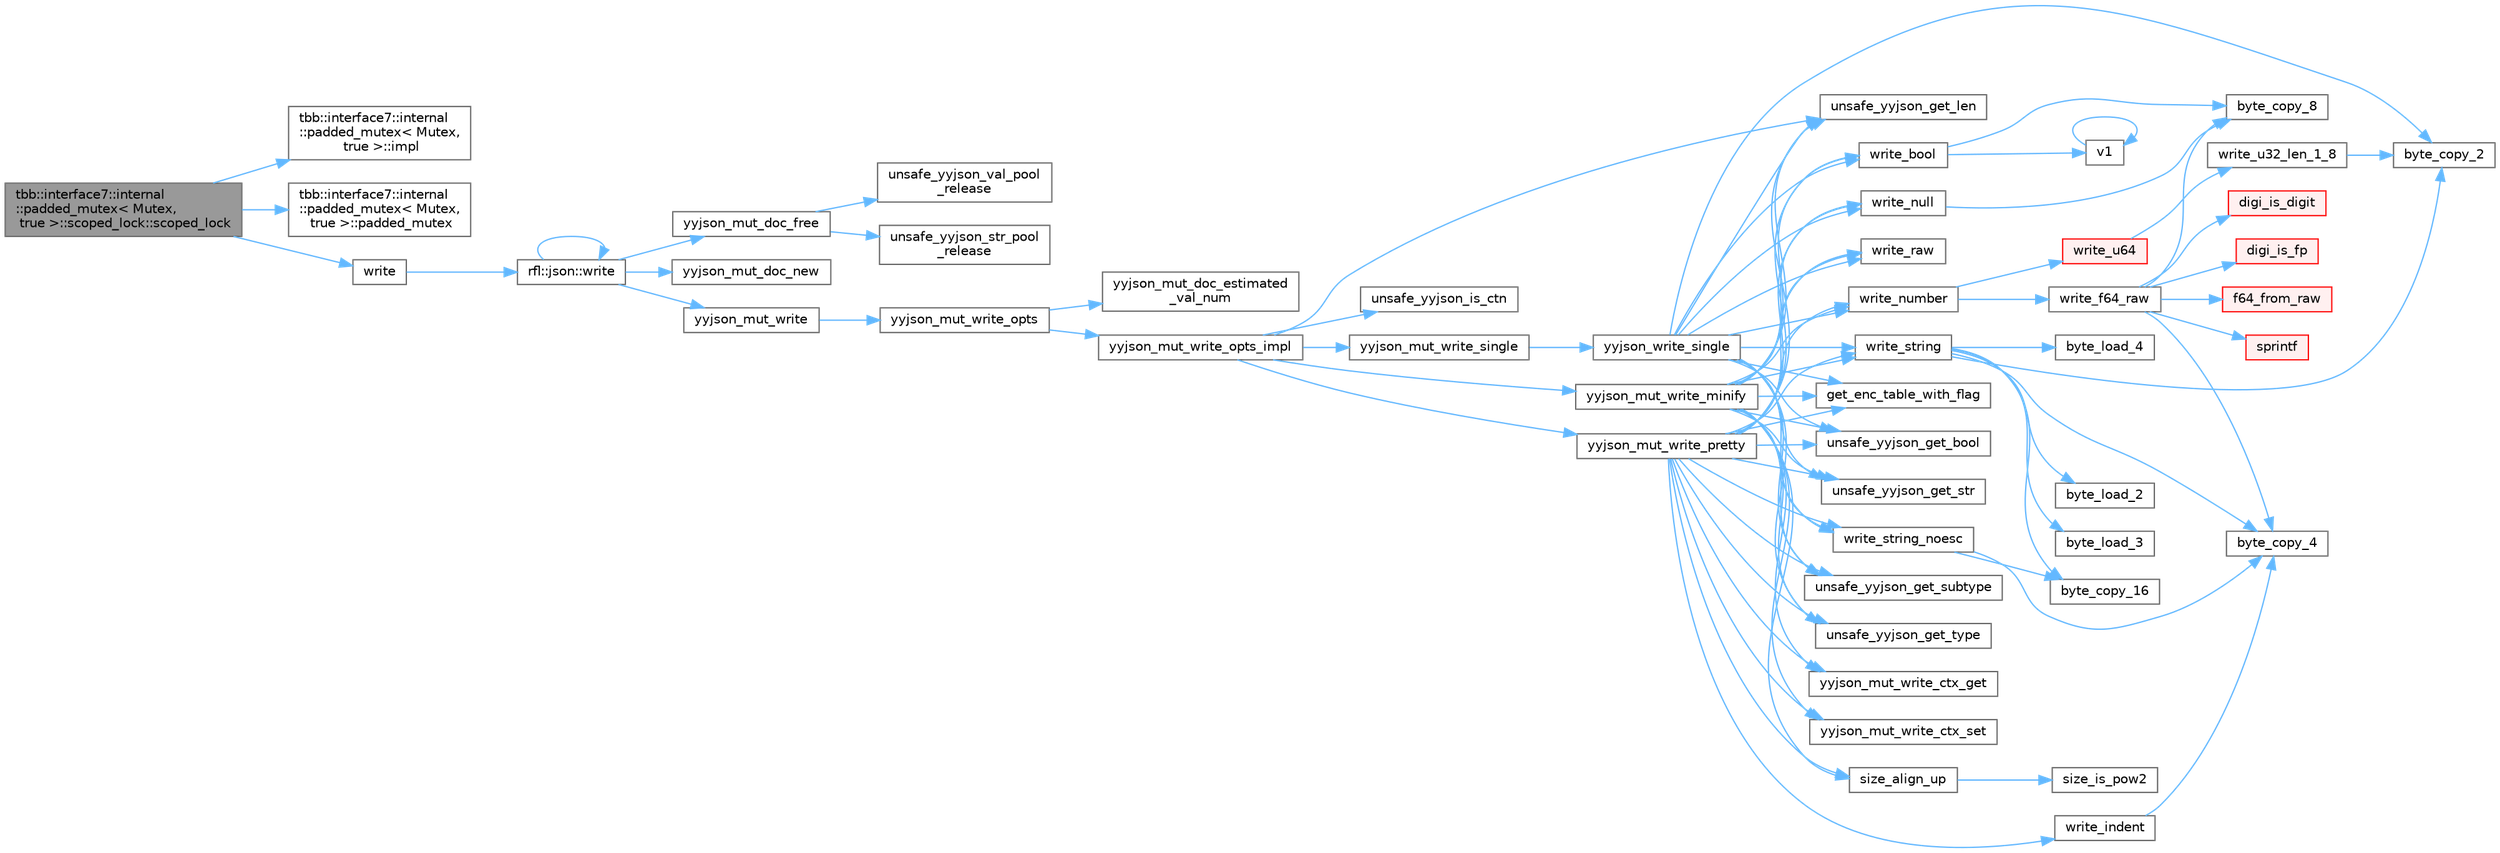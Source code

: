 digraph "tbb::interface7::internal::padded_mutex&lt; Mutex, true &gt;::scoped_lock::scoped_lock"
{
 // LATEX_PDF_SIZE
  bgcolor="transparent";
  edge [fontname=Helvetica,fontsize=10,labelfontname=Helvetica,labelfontsize=10];
  node [fontname=Helvetica,fontsize=10,shape=box,height=0.2,width=0.4];
  rankdir="LR";
  Node1 [id="Node000001",label="tbb::interface7::internal\l::padded_mutex\< Mutex,\l true \>::scoped_lock::scoped_lock",height=0.2,width=0.4,color="gray40", fillcolor="grey60", style="filled", fontcolor="black",tooltip=" "];
  Node1 -> Node2 [id="edge1_Node000001_Node000002",color="steelblue1",style="solid",tooltip=" "];
  Node2 [id="Node000002",label="tbb::interface7::internal\l::padded_mutex\< Mutex,\l true \>::impl",height=0.2,width=0.4,color="grey40", fillcolor="white", style="filled",URL="$classtbb_1_1interface7_1_1internal_1_1padded__mutex_3_01_mutex_00_01true_01_4.html#adcebe99550ece3e5912ed84fbdf8ed28",tooltip=" "];
  Node1 -> Node3 [id="edge2_Node000001_Node000003",color="steelblue1",style="solid",tooltip=" "];
  Node3 [id="Node000003",label="tbb::interface7::internal\l::padded_mutex\< Mutex,\l true \>::padded_mutex",height=0.2,width=0.4,color="grey40", fillcolor="white", style="filled",URL="$classtbb_1_1interface7_1_1internal_1_1padded__mutex_3_01_mutex_00_01true_01_4.html#a70abbc79d262c8ecd1cbcc46284ca419",tooltip=" "];
  Node1 -> Node4 [id="edge3_Node000001_Node000004",color="steelblue1",style="solid",tooltip=" "];
  Node4 [id="Node000004",label="write",height=0.2,width=0.4,color="grey40", fillcolor="white", style="filled",URL="$json_2write__and__read_8hpp.html#a8d72d49ed34d37da786334a55f22b909",tooltip=" "];
  Node4 -> Node5 [id="edge4_Node000004_Node000005",color="steelblue1",style="solid",tooltip=" "];
  Node5 [id="Node000005",label="rfl::json::write",height=0.2,width=0.4,color="grey40", fillcolor="white", style="filled",URL="$namespacerfl_1_1json.html#af39a23539424555b8c970d12a58e547f",tooltip="Returns a JSON string."];
  Node5 -> Node5 [id="edge5_Node000005_Node000005",color="steelblue1",style="solid",tooltip=" "];
  Node5 -> Node6 [id="edge6_Node000005_Node000006",color="steelblue1",style="solid",tooltip=" "];
  Node6 [id="Node000006",label="yyjson_mut_doc_free",height=0.2,width=0.4,color="grey40", fillcolor="white", style="filled",URL="$yyjson_8c.html#a473b53dd223f25a117a6fe3b543bfdb1",tooltip=" "];
  Node6 -> Node7 [id="edge7_Node000006_Node000007",color="steelblue1",style="solid",tooltip=" "];
  Node7 [id="Node000007",label="unsafe_yyjson_str_pool\l_release",height=0.2,width=0.4,color="grey40", fillcolor="white", style="filled",URL="$yyjson_8c.html#a68827985804124f8d26d256b07877cf9",tooltip=" "];
  Node6 -> Node8 [id="edge8_Node000006_Node000008",color="steelblue1",style="solid",tooltip=" "];
  Node8 [id="Node000008",label="unsafe_yyjson_val_pool\l_release",height=0.2,width=0.4,color="grey40", fillcolor="white", style="filled",URL="$yyjson_8c.html#a423ab190d8ce947af71ff1a45ab76805",tooltip=" "];
  Node5 -> Node9 [id="edge9_Node000005_Node000009",color="steelblue1",style="solid",tooltip=" "];
  Node9 [id="Node000009",label="yyjson_mut_doc_new",height=0.2,width=0.4,color="grey40", fillcolor="white", style="filled",URL="$yyjson_8c.html#a94a8c1c5f4e47e11e268d7f4c0e4cb1a",tooltip=" "];
  Node5 -> Node10 [id="edge10_Node000005_Node000010",color="steelblue1",style="solid",tooltip=" "];
  Node10 [id="Node000010",label="yyjson_mut_write",height=0.2,width=0.4,color="grey40", fillcolor="white", style="filled",URL="$yyjson_8h.html#a881e2ee3f487385810829df8bc675f1f",tooltip=" "];
  Node10 -> Node11 [id="edge11_Node000010_Node000011",color="steelblue1",style="solid",tooltip=" "];
  Node11 [id="Node000011",label="yyjson_mut_write_opts",height=0.2,width=0.4,color="grey40", fillcolor="white", style="filled",URL="$yyjson_8c.html#a43932e149602ddfcd9257648ea36e553",tooltip=" "];
  Node11 -> Node12 [id="edge12_Node000011_Node000012",color="steelblue1",style="solid",tooltip=" "];
  Node12 [id="Node000012",label="yyjson_mut_doc_estimated\l_val_num",height=0.2,width=0.4,color="grey40", fillcolor="white", style="filled",URL="$yyjson_8c.html#ac9cfbe501c1317baf92c53571c7333ee",tooltip=" "];
  Node11 -> Node13 [id="edge13_Node000011_Node000013",color="steelblue1",style="solid",tooltip=" "];
  Node13 [id="Node000013",label="yyjson_mut_write_opts_impl",height=0.2,width=0.4,color="grey40", fillcolor="white", style="filled",URL="$yyjson_8c.html#a9419498fed912dda63693d15ff91c74c",tooltip=" "];
  Node13 -> Node14 [id="edge14_Node000013_Node000014",color="steelblue1",style="solid",tooltip=" "];
  Node14 [id="Node000014",label="unsafe_yyjson_get_len",height=0.2,width=0.4,color="grey40", fillcolor="white", style="filled",URL="$yyjson_8h.html#a445bf8a7f9981e4797bf95db944ddf8f",tooltip=" "];
  Node13 -> Node15 [id="edge15_Node000013_Node000015",color="steelblue1",style="solid",tooltip=" "];
  Node15 [id="Node000015",label="unsafe_yyjson_is_ctn",height=0.2,width=0.4,color="grey40", fillcolor="white", style="filled",URL="$yyjson_8h.html#afe1e8995e63d29297d569c4a848bf5a2",tooltip=" "];
  Node13 -> Node16 [id="edge16_Node000013_Node000016",color="steelblue1",style="solid",tooltip=" "];
  Node16 [id="Node000016",label="yyjson_mut_write_minify",height=0.2,width=0.4,color="grey40", fillcolor="white", style="filled",URL="$yyjson_8c.html#a41b0f7caeaed5e6075fdbad6e37daa44",tooltip=" "];
  Node16 -> Node17 [id="edge17_Node000016_Node000017",color="steelblue1",style="solid",tooltip=" "];
  Node17 [id="Node000017",label="get_enc_table_with_flag",height=0.2,width=0.4,color="grey40", fillcolor="white", style="filled",URL="$yyjson_8c.html#a4b810e39a1c70f479ea48f4b6be239b0",tooltip=" "];
  Node16 -> Node18 [id="edge18_Node000016_Node000018",color="steelblue1",style="solid",tooltip=" "];
  Node18 [id="Node000018",label="size_align_up",height=0.2,width=0.4,color="grey40", fillcolor="white", style="filled",URL="$yyjson_8c.html#aee0ecba3f0e01a145a4bd084c40b53b6",tooltip=" "];
  Node18 -> Node19 [id="edge19_Node000018_Node000019",color="steelblue1",style="solid",tooltip=" "];
  Node19 [id="Node000019",label="size_is_pow2",height=0.2,width=0.4,color="grey40", fillcolor="white", style="filled",URL="$yyjson_8c.html#a9c435a75a5fc566d5382ba2646704a18",tooltip=" "];
  Node16 -> Node20 [id="edge20_Node000016_Node000020",color="steelblue1",style="solid",tooltip=" "];
  Node20 [id="Node000020",label="unsafe_yyjson_get_bool",height=0.2,width=0.4,color="grey40", fillcolor="white", style="filled",URL="$yyjson_8h.html#a3ef8c1e13a7f67eead2d945125769f90",tooltip=" "];
  Node16 -> Node14 [id="edge21_Node000016_Node000014",color="steelblue1",style="solid",tooltip=" "];
  Node16 -> Node21 [id="edge22_Node000016_Node000021",color="steelblue1",style="solid",tooltip=" "];
  Node21 [id="Node000021",label="unsafe_yyjson_get_str",height=0.2,width=0.4,color="grey40", fillcolor="white", style="filled",URL="$yyjson_8h.html#a879b3c14194afd5b60d663640998c020",tooltip=" "];
  Node16 -> Node22 [id="edge23_Node000016_Node000022",color="steelblue1",style="solid",tooltip=" "];
  Node22 [id="Node000022",label="unsafe_yyjson_get_subtype",height=0.2,width=0.4,color="grey40", fillcolor="white", style="filled",URL="$yyjson_8h.html#a735848e46f26bfe3dfb333c7f890205e",tooltip=" "];
  Node16 -> Node23 [id="edge24_Node000016_Node000023",color="steelblue1",style="solid",tooltip=" "];
  Node23 [id="Node000023",label="unsafe_yyjson_get_type",height=0.2,width=0.4,color="grey40", fillcolor="white", style="filled",URL="$yyjson_8h.html#a25aa2b2a33dccb9af7da4576b3cbe6ab",tooltip=" "];
  Node16 -> Node24 [id="edge25_Node000016_Node000024",color="steelblue1",style="solid",tooltip=" "];
  Node24 [id="Node000024",label="write_bool",height=0.2,width=0.4,color="grey40", fillcolor="white", style="filled",URL="$yyjson_8c.html#a8f48aafc5963521f3da75e2448f0d084",tooltip=" "];
  Node24 -> Node25 [id="edge26_Node000024_Node000025",color="steelblue1",style="solid",tooltip=" "];
  Node25 [id="Node000025",label="byte_copy_8",height=0.2,width=0.4,color="grey40", fillcolor="white", style="filled",URL="$yyjson_8c.html#a03dd49c937c12d9a85deaac184d25eb9",tooltip=" "];
  Node24 -> Node26 [id="edge27_Node000024_Node000026",color="steelblue1",style="solid",tooltip=" "];
  Node26 [id="Node000026",label="v1",height=0.2,width=0.4,color="grey40", fillcolor="white", style="filled",URL="$_tutorial___reshape_mat2_vec_8cpp.html#a10bd710692c91bc238f2e1da77730678",tooltip=" "];
  Node26 -> Node26 [id="edge28_Node000026_Node000026",color="steelblue1",style="solid",tooltip=" "];
  Node16 -> Node27 [id="edge29_Node000016_Node000027",color="steelblue1",style="solid",tooltip=" "];
  Node27 [id="Node000027",label="write_null",height=0.2,width=0.4,color="grey40", fillcolor="white", style="filled",URL="$yyjson_8c.html#a9ab2502373a7c2ad7decc10b76c47043",tooltip=" "];
  Node27 -> Node25 [id="edge30_Node000027_Node000025",color="steelblue1",style="solid",tooltip=" "];
  Node16 -> Node28 [id="edge31_Node000016_Node000028",color="steelblue1",style="solid",tooltip=" "];
  Node28 [id="Node000028",label="write_number",height=0.2,width=0.4,color="grey40", fillcolor="white", style="filled",URL="$yyjson_8c.html#a7a6eb98c82d060a1b4b1b25ae9169770",tooltip=" "];
  Node28 -> Node29 [id="edge32_Node000028_Node000029",color="steelblue1",style="solid",tooltip=" "];
  Node29 [id="Node000029",label="write_f64_raw",height=0.2,width=0.4,color="grey40", fillcolor="white", style="filled",URL="$yyjson_8c.html#a429024eddbd3335464adf309aef2db7f",tooltip=" "];
  Node29 -> Node30 [id="edge33_Node000029_Node000030",color="steelblue1",style="solid",tooltip=" "];
  Node30 [id="Node000030",label="byte_copy_4",height=0.2,width=0.4,color="grey40", fillcolor="white", style="filled",URL="$yyjson_8c.html#a98219967baeab34ab615b4ccda0df146",tooltip=" "];
  Node29 -> Node25 [id="edge34_Node000029_Node000025",color="steelblue1",style="solid",tooltip=" "];
  Node29 -> Node31 [id="edge35_Node000029_Node000031",color="steelblue1",style="solid",tooltip=" "];
  Node31 [id="Node000031",label="digi_is_digit",height=0.2,width=0.4,color="red", fillcolor="#FFF0F0", style="filled",URL="$yyjson_8c.html#ac16e36c200b16a17041aac1ed37276d7",tooltip=" "];
  Node29 -> Node33 [id="edge36_Node000029_Node000033",color="steelblue1",style="solid",tooltip=" "];
  Node33 [id="Node000033",label="digi_is_fp",height=0.2,width=0.4,color="red", fillcolor="#FFF0F0", style="filled",URL="$yyjson_8c.html#ac38bca46c8cbb1107ca4188d2eb4fcbe",tooltip=" "];
  Node29 -> Node34 [id="edge37_Node000029_Node000034",color="steelblue1",style="solid",tooltip=" "];
  Node34 [id="Node000034",label="f64_from_raw",height=0.2,width=0.4,color="red", fillcolor="#FFF0F0", style="filled",URL="$yyjson_8c.html#a7d61d2afe6fefb1935af9086d95ee8a8",tooltip=" "];
  Node29 -> Node36 [id="edge38_Node000029_Node000036",color="steelblue1",style="solid",tooltip=" "];
  Node36 [id="Node000036",label="sprintf",height=0.2,width=0.4,color="red", fillcolor="#FFF0F0", style="filled",URL="$printf_8h.html#aa7d2e7e454d3fe606a71504a119dc894",tooltip=" "];
  Node28 -> Node66 [id="edge39_Node000028_Node000066",color="steelblue1",style="solid",tooltip=" "];
  Node66 [id="Node000066",label="write_u64",height=0.2,width=0.4,color="red", fillcolor="#FFF0F0", style="filled",URL="$yyjson_8c.html#aa2f06c8a20b378eb29cfe95d0af5c95e",tooltip=" "];
  Node66 -> Node67 [id="edge40_Node000066_Node000067",color="steelblue1",style="solid",tooltip=" "];
  Node67 [id="Node000067",label="write_u32_len_1_8",height=0.2,width=0.4,color="grey40", fillcolor="white", style="filled",URL="$yyjson_8c.html#a5a7d8b8a37067ca47adb0b419814ef9a",tooltip=" "];
  Node67 -> Node68 [id="edge41_Node000067_Node000068",color="steelblue1",style="solid",tooltip=" "];
  Node68 [id="Node000068",label="byte_copy_2",height=0.2,width=0.4,color="grey40", fillcolor="white", style="filled",URL="$yyjson_8c.html#ac6a11726824f52b6413a67488f5a3152",tooltip=" "];
  Node16 -> Node72 [id="edge42_Node000016_Node000072",color="steelblue1",style="solid",tooltip=" "];
  Node72 [id="Node000072",label="write_raw",height=0.2,width=0.4,color="grey40", fillcolor="white", style="filled",URL="$yyjson_8c.html#a595a43099038f73ab0af2b4209b1f0fd",tooltip=" "];
  Node16 -> Node73 [id="edge43_Node000016_Node000073",color="steelblue1",style="solid",tooltip=" "];
  Node73 [id="Node000073",label="write_string",height=0.2,width=0.4,color="grey40", fillcolor="white", style="filled",URL="$yyjson_8c.html#a1aadf662e6fc22a6419db27146e38472",tooltip=" "];
  Node73 -> Node74 [id="edge44_Node000073_Node000074",color="steelblue1",style="solid",tooltip=" "];
  Node74 [id="Node000074",label="byte_copy_16",height=0.2,width=0.4,color="grey40", fillcolor="white", style="filled",URL="$yyjson_8c.html#a1720d43cc1ae5984a4e5751dbe7301a0",tooltip=" "];
  Node73 -> Node68 [id="edge45_Node000073_Node000068",color="steelblue1",style="solid",tooltip=" "];
  Node73 -> Node30 [id="edge46_Node000073_Node000030",color="steelblue1",style="solid",tooltip=" "];
  Node73 -> Node75 [id="edge47_Node000073_Node000075",color="steelblue1",style="solid",tooltip=" "];
  Node75 [id="Node000075",label="byte_load_2",height=0.2,width=0.4,color="grey40", fillcolor="white", style="filled",URL="$yyjson_8c.html#abd106e94ebb52b1b9c0e79e2246f24bd",tooltip=" "];
  Node73 -> Node76 [id="edge48_Node000073_Node000076",color="steelblue1",style="solid",tooltip=" "];
  Node76 [id="Node000076",label="byte_load_3",height=0.2,width=0.4,color="grey40", fillcolor="white", style="filled",URL="$yyjson_8c.html#a31005a45113248534b4ae663dc0a85f3",tooltip=" "];
  Node73 -> Node77 [id="edge49_Node000073_Node000077",color="steelblue1",style="solid",tooltip=" "];
  Node77 [id="Node000077",label="byte_load_4",height=0.2,width=0.4,color="grey40", fillcolor="white", style="filled",URL="$yyjson_8c.html#a87c460a03bebacd0dcdad97440488c2b",tooltip=" "];
  Node16 -> Node78 [id="edge50_Node000016_Node000078",color="steelblue1",style="solid",tooltip=" "];
  Node78 [id="Node000078",label="write_string_noesc",height=0.2,width=0.4,color="grey40", fillcolor="white", style="filled",URL="$yyjson_8c.html#ab1d27351bed7d1f6f632f75dcf9846de",tooltip=" "];
  Node78 -> Node74 [id="edge51_Node000078_Node000074",color="steelblue1",style="solid",tooltip=" "];
  Node78 -> Node30 [id="edge52_Node000078_Node000030",color="steelblue1",style="solid",tooltip=" "];
  Node16 -> Node79 [id="edge53_Node000016_Node000079",color="steelblue1",style="solid",tooltip=" "];
  Node79 [id="Node000079",label="yyjson_mut_write_ctx_get",height=0.2,width=0.4,color="grey40", fillcolor="white", style="filled",URL="$yyjson_8c.html#a7330d6789bda008b50a3a964e17629c4",tooltip=" "];
  Node16 -> Node80 [id="edge54_Node000016_Node000080",color="steelblue1",style="solid",tooltip=" "];
  Node80 [id="Node000080",label="yyjson_mut_write_ctx_set",height=0.2,width=0.4,color="grey40", fillcolor="white", style="filled",URL="$yyjson_8c.html#ad170c12cec69275d5f79d760bd3b1a0a",tooltip=" "];
  Node13 -> Node81 [id="edge55_Node000013_Node000081",color="steelblue1",style="solid",tooltip=" "];
  Node81 [id="Node000081",label="yyjson_mut_write_pretty",height=0.2,width=0.4,color="grey40", fillcolor="white", style="filled",URL="$yyjson_8c.html#a5bd41dfbb867b6521e1f7571f3615b0f",tooltip=" "];
  Node81 -> Node17 [id="edge56_Node000081_Node000017",color="steelblue1",style="solid",tooltip=" "];
  Node81 -> Node18 [id="edge57_Node000081_Node000018",color="steelblue1",style="solid",tooltip=" "];
  Node81 -> Node20 [id="edge58_Node000081_Node000020",color="steelblue1",style="solid",tooltip=" "];
  Node81 -> Node14 [id="edge59_Node000081_Node000014",color="steelblue1",style="solid",tooltip=" "];
  Node81 -> Node21 [id="edge60_Node000081_Node000021",color="steelblue1",style="solid",tooltip=" "];
  Node81 -> Node22 [id="edge61_Node000081_Node000022",color="steelblue1",style="solid",tooltip=" "];
  Node81 -> Node23 [id="edge62_Node000081_Node000023",color="steelblue1",style="solid",tooltip=" "];
  Node81 -> Node24 [id="edge63_Node000081_Node000024",color="steelblue1",style="solid",tooltip=" "];
  Node81 -> Node82 [id="edge64_Node000081_Node000082",color="steelblue1",style="solid",tooltip=" "];
  Node82 [id="Node000082",label="write_indent",height=0.2,width=0.4,color="grey40", fillcolor="white", style="filled",URL="$yyjson_8c.html#ac6e21689f9ccf3981672a321d7d02e47",tooltip=" "];
  Node82 -> Node30 [id="edge65_Node000082_Node000030",color="steelblue1",style="solid",tooltip=" "];
  Node81 -> Node27 [id="edge66_Node000081_Node000027",color="steelblue1",style="solid",tooltip=" "];
  Node81 -> Node28 [id="edge67_Node000081_Node000028",color="steelblue1",style="solid",tooltip=" "];
  Node81 -> Node72 [id="edge68_Node000081_Node000072",color="steelblue1",style="solid",tooltip=" "];
  Node81 -> Node73 [id="edge69_Node000081_Node000073",color="steelblue1",style="solid",tooltip=" "];
  Node81 -> Node78 [id="edge70_Node000081_Node000078",color="steelblue1",style="solid",tooltip=" "];
  Node81 -> Node79 [id="edge71_Node000081_Node000079",color="steelblue1",style="solid",tooltip=" "];
  Node81 -> Node80 [id="edge72_Node000081_Node000080",color="steelblue1",style="solid",tooltip=" "];
  Node13 -> Node83 [id="edge73_Node000013_Node000083",color="steelblue1",style="solid",tooltip=" "];
  Node83 [id="Node000083",label="yyjson_mut_write_single",height=0.2,width=0.4,color="grey40", fillcolor="white", style="filled",URL="$yyjson_8c.html#a6453eece4aede41c7d909075ad2980e0",tooltip=" "];
  Node83 -> Node84 [id="edge74_Node000083_Node000084",color="steelblue1",style="solid",tooltip=" "];
  Node84 [id="Node000084",label="yyjson_write_single",height=0.2,width=0.4,color="grey40", fillcolor="white", style="filled",URL="$yyjson_8c.html#a083e9d39ef4daa8ddc5c6474ccf5e468",tooltip=" "];
  Node84 -> Node68 [id="edge75_Node000084_Node000068",color="steelblue1",style="solid",tooltip=" "];
  Node84 -> Node17 [id="edge76_Node000084_Node000017",color="steelblue1",style="solid",tooltip=" "];
  Node84 -> Node20 [id="edge77_Node000084_Node000020",color="steelblue1",style="solid",tooltip=" "];
  Node84 -> Node14 [id="edge78_Node000084_Node000014",color="steelblue1",style="solid",tooltip=" "];
  Node84 -> Node21 [id="edge79_Node000084_Node000021",color="steelblue1",style="solid",tooltip=" "];
  Node84 -> Node22 [id="edge80_Node000084_Node000022",color="steelblue1",style="solid",tooltip=" "];
  Node84 -> Node23 [id="edge81_Node000084_Node000023",color="steelblue1",style="solid",tooltip=" "];
  Node84 -> Node24 [id="edge82_Node000084_Node000024",color="steelblue1",style="solid",tooltip=" "];
  Node84 -> Node27 [id="edge83_Node000084_Node000027",color="steelblue1",style="solid",tooltip=" "];
  Node84 -> Node28 [id="edge84_Node000084_Node000028",color="steelblue1",style="solid",tooltip=" "];
  Node84 -> Node72 [id="edge85_Node000084_Node000072",color="steelblue1",style="solid",tooltip=" "];
  Node84 -> Node73 [id="edge86_Node000084_Node000073",color="steelblue1",style="solid",tooltip=" "];
  Node84 -> Node78 [id="edge87_Node000084_Node000078",color="steelblue1",style="solid",tooltip=" "];
}
